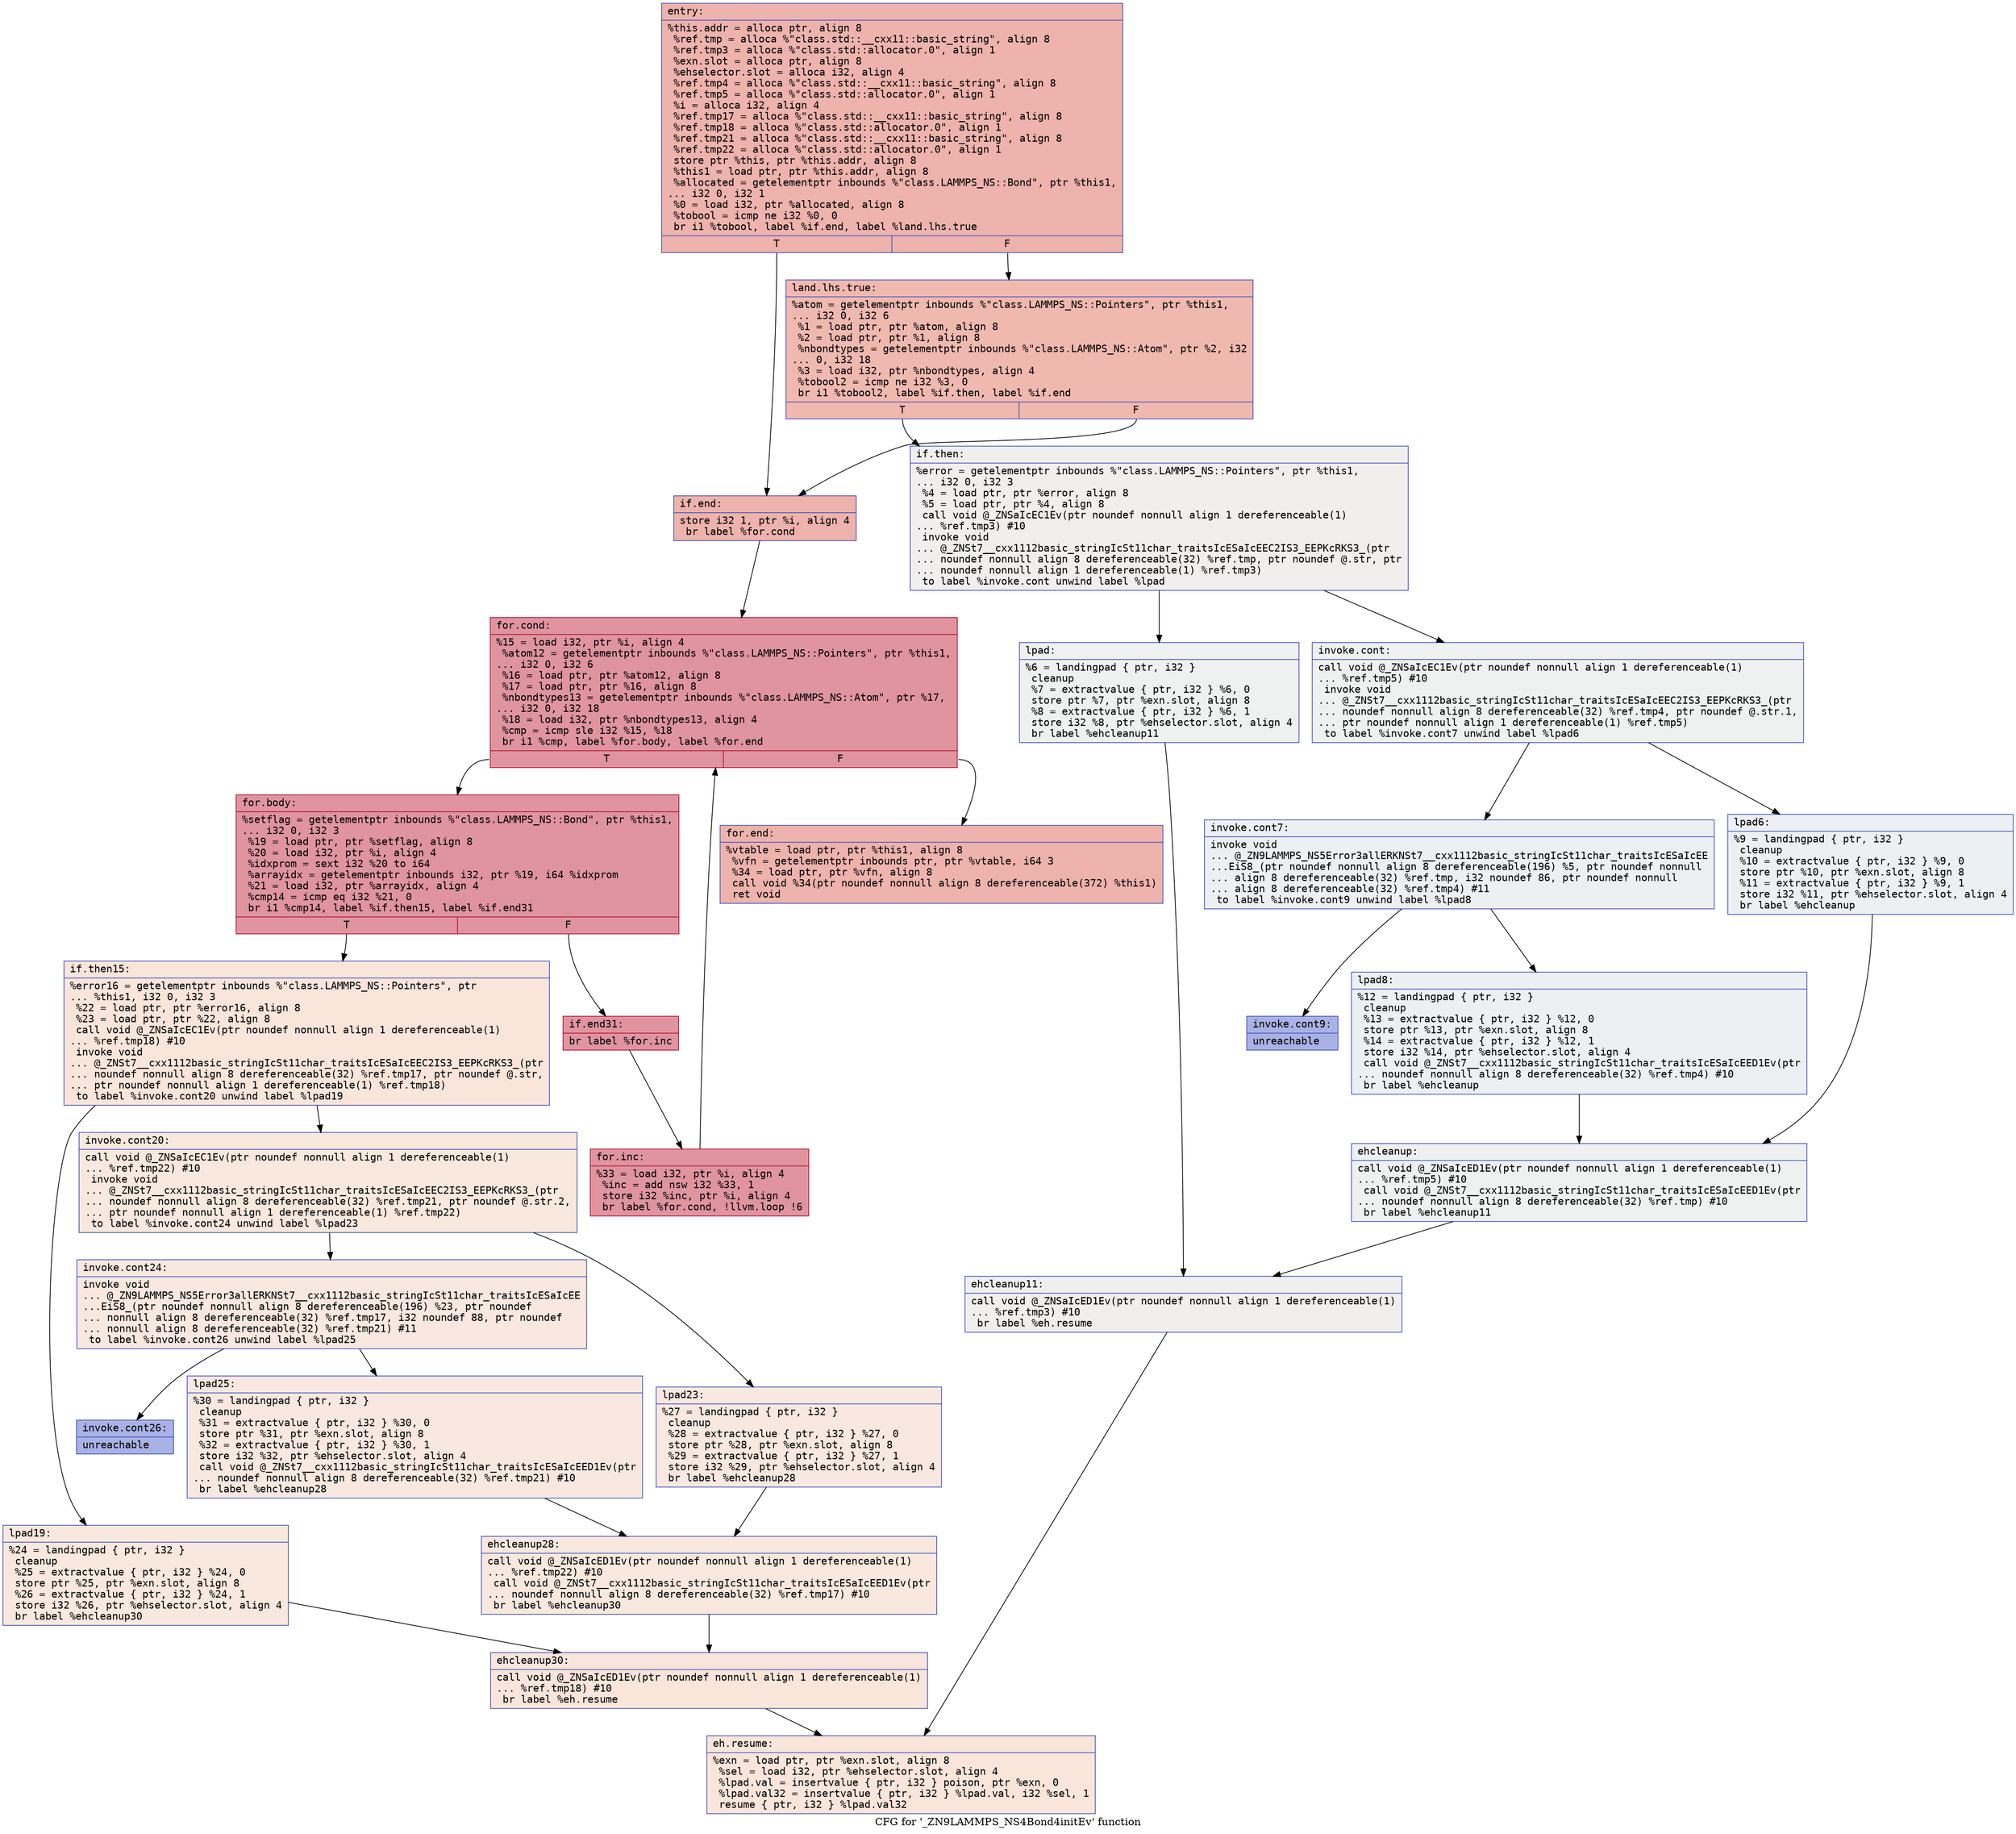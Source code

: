 digraph "CFG for '_ZN9LAMMPS_NS4Bond4initEv' function" {
	label="CFG for '_ZN9LAMMPS_NS4Bond4initEv' function";

	Node0x55ba63263b60 [shape=record,color="#3d50c3ff", style=filled, fillcolor="#d6524470" fontname="Courier",label="{entry:\l|  %this.addr = alloca ptr, align 8\l  %ref.tmp = alloca %\"class.std::__cxx11::basic_string\", align 8\l  %ref.tmp3 = alloca %\"class.std::allocator.0\", align 1\l  %exn.slot = alloca ptr, align 8\l  %ehselector.slot = alloca i32, align 4\l  %ref.tmp4 = alloca %\"class.std::__cxx11::basic_string\", align 8\l  %ref.tmp5 = alloca %\"class.std::allocator.0\", align 1\l  %i = alloca i32, align 4\l  %ref.tmp17 = alloca %\"class.std::__cxx11::basic_string\", align 8\l  %ref.tmp18 = alloca %\"class.std::allocator.0\", align 1\l  %ref.tmp21 = alloca %\"class.std::__cxx11::basic_string\", align 8\l  %ref.tmp22 = alloca %\"class.std::allocator.0\", align 1\l  store ptr %this, ptr %this.addr, align 8\l  %this1 = load ptr, ptr %this.addr, align 8\l  %allocated = getelementptr inbounds %\"class.LAMMPS_NS::Bond\", ptr %this1,\l... i32 0, i32 1\l  %0 = load i32, ptr %allocated, align 8\l  %tobool = icmp ne i32 %0, 0\l  br i1 %tobool, label %if.end, label %land.lhs.true\l|{<s0>T|<s1>F}}"];
	Node0x55ba63263b60:s0 -> Node0x55ba6325a270[tooltip="entry -> if.end\nProbability 62.50%" ];
	Node0x55ba63263b60:s1 -> Node0x55ba6325a2e0[tooltip="entry -> land.lhs.true\nProbability 37.50%" ];
	Node0x55ba6325a2e0 [shape=record,color="#3d50c3ff", style=filled, fillcolor="#de614d70" fontname="Courier",label="{land.lhs.true:\l|  %atom = getelementptr inbounds %\"class.LAMMPS_NS::Pointers\", ptr %this1,\l... i32 0, i32 6\l  %1 = load ptr, ptr %atom, align 8\l  %2 = load ptr, ptr %1, align 8\l  %nbondtypes = getelementptr inbounds %\"class.LAMMPS_NS::Atom\", ptr %2, i32\l... 0, i32 18\l  %3 = load i32, ptr %nbondtypes, align 4\l  %tobool2 = icmp ne i32 %3, 0\l  br i1 %tobool2, label %if.then, label %if.end\l|{<s0>T|<s1>F}}"];
	Node0x55ba6325a2e0:s0 -> Node0x55ba6325a810[tooltip="land.lhs.true -> if.then\nProbability 0.00%" ];
	Node0x55ba6325a2e0:s1 -> Node0x55ba6325a270[tooltip="land.lhs.true -> if.end\nProbability 100.00%" ];
	Node0x55ba6325a810 [shape=record,color="#3d50c3ff", style=filled, fillcolor="#e0dbd870" fontname="Courier",label="{if.then:\l|  %error = getelementptr inbounds %\"class.LAMMPS_NS::Pointers\", ptr %this1,\l... i32 0, i32 3\l  %4 = load ptr, ptr %error, align 8\l  %5 = load ptr, ptr %4, align 8\l  call void @_ZNSaIcEC1Ev(ptr noundef nonnull align 1 dereferenceable(1)\l... %ref.tmp3) #10\l  invoke void\l... @_ZNSt7__cxx1112basic_stringIcSt11char_traitsIcESaIcEEC2IS3_EEPKcRKS3_(ptr\l... noundef nonnull align 8 dereferenceable(32) %ref.tmp, ptr noundef @.str, ptr\l... noundef nonnull align 1 dereferenceable(1) %ref.tmp3)\l          to label %invoke.cont unwind label %lpad\l}"];
	Node0x55ba6325a810 -> Node0x55ba6325ad70[tooltip="if.then -> invoke.cont\nProbability 50.00%" ];
	Node0x55ba6325a810 -> Node0x55ba63264200[tooltip="if.then -> lpad\nProbability 50.00%" ];
	Node0x55ba6325ad70 [shape=record,color="#3d50c3ff", style=filled, fillcolor="#dbdcde70" fontname="Courier",label="{invoke.cont:\l|  call void @_ZNSaIcEC1Ev(ptr noundef nonnull align 1 dereferenceable(1)\l... %ref.tmp5) #10\l  invoke void\l... @_ZNSt7__cxx1112basic_stringIcSt11char_traitsIcESaIcEEC2IS3_EEPKcRKS3_(ptr\l... noundef nonnull align 8 dereferenceable(32) %ref.tmp4, ptr noundef @.str.1,\l... ptr noundef nonnull align 1 dereferenceable(1) %ref.tmp5)\l          to label %invoke.cont7 unwind label %lpad6\l}"];
	Node0x55ba6325ad70 -> Node0x55ba63266780[tooltip="invoke.cont -> invoke.cont7\nProbability 50.00%" ];
	Node0x55ba6325ad70 -> Node0x55ba63266800[tooltip="invoke.cont -> lpad6\nProbability 50.00%" ];
	Node0x55ba63266780 [shape=record,color="#3d50c3ff", style=filled, fillcolor="#d6dce470" fontname="Courier",label="{invoke.cont7:\l|  invoke void\l... @_ZN9LAMMPS_NS5Error3allERKNSt7__cxx1112basic_stringIcSt11char_traitsIcESaIcEE\l...EiS8_(ptr noundef nonnull align 8 dereferenceable(196) %5, ptr noundef nonnull\l... align 8 dereferenceable(32) %ref.tmp, i32 noundef 86, ptr noundef nonnull\l... align 8 dereferenceable(32) %ref.tmp4) #11\l          to label %invoke.cont9 unwind label %lpad8\l}"];
	Node0x55ba63266780 -> Node0x55ba63266730[tooltip="invoke.cont7 -> invoke.cont9\nProbability 0.00%" ];
	Node0x55ba63266780 -> Node0x55ba63266a60[tooltip="invoke.cont7 -> lpad8\nProbability 100.00%" ];
	Node0x55ba63266730 [shape=record,color="#3d50c3ff", style=filled, fillcolor="#3d50c370" fontname="Courier",label="{invoke.cont9:\l|  unreachable\l}"];
	Node0x55ba63264200 [shape=record,color="#3d50c3ff", style=filled, fillcolor="#dbdcde70" fontname="Courier",label="{lpad:\l|  %6 = landingpad \{ ptr, i32 \}\l          cleanup\l  %7 = extractvalue \{ ptr, i32 \} %6, 0\l  store ptr %7, ptr %exn.slot, align 8\l  %8 = extractvalue \{ ptr, i32 \} %6, 1\l  store i32 %8, ptr %ehselector.slot, align 4\l  br label %ehcleanup11\l}"];
	Node0x55ba63264200 -> Node0x55ba63267100[tooltip="lpad -> ehcleanup11\nProbability 100.00%" ];
	Node0x55ba63266800 [shape=record,color="#3d50c3ff", style=filled, fillcolor="#d6dce470" fontname="Courier",label="{lpad6:\l|  %9 = landingpad \{ ptr, i32 \}\l          cleanup\l  %10 = extractvalue \{ ptr, i32 \} %9, 0\l  store ptr %10, ptr %exn.slot, align 8\l  %11 = extractvalue \{ ptr, i32 \} %9, 1\l  store i32 %11, ptr %ehselector.slot, align 4\l  br label %ehcleanup\l}"];
	Node0x55ba63266800 -> Node0x55ba63267450[tooltip="lpad6 -> ehcleanup\nProbability 100.00%" ];
	Node0x55ba63266a60 [shape=record,color="#3d50c3ff", style=filled, fillcolor="#d6dce470" fontname="Courier",label="{lpad8:\l|  %12 = landingpad \{ ptr, i32 \}\l          cleanup\l  %13 = extractvalue \{ ptr, i32 \} %12, 0\l  store ptr %13, ptr %exn.slot, align 8\l  %14 = extractvalue \{ ptr, i32 \} %12, 1\l  store i32 %14, ptr %ehselector.slot, align 4\l  call void @_ZNSt7__cxx1112basic_stringIcSt11char_traitsIcESaIcEED1Ev(ptr\l... noundef nonnull align 8 dereferenceable(32) %ref.tmp4) #10\l  br label %ehcleanup\l}"];
	Node0x55ba63266a60 -> Node0x55ba63267450[tooltip="lpad8 -> ehcleanup\nProbability 100.00%" ];
	Node0x55ba63267450 [shape=record,color="#3d50c3ff", style=filled, fillcolor="#dbdcde70" fontname="Courier",label="{ehcleanup:\l|  call void @_ZNSaIcED1Ev(ptr noundef nonnull align 1 dereferenceable(1)\l... %ref.tmp5) #10\l  call void @_ZNSt7__cxx1112basic_stringIcSt11char_traitsIcESaIcEED1Ev(ptr\l... noundef nonnull align 8 dereferenceable(32) %ref.tmp) #10\l  br label %ehcleanup11\l}"];
	Node0x55ba63267450 -> Node0x55ba63267100[tooltip="ehcleanup -> ehcleanup11\nProbability 100.00%" ];
	Node0x55ba63267100 [shape=record,color="#3d50c3ff", style=filled, fillcolor="#e0dbd870" fontname="Courier",label="{ehcleanup11:\l|  call void @_ZNSaIcED1Ev(ptr noundef nonnull align 1 dereferenceable(1)\l... %ref.tmp3) #10\l  br label %eh.resume\l}"];
	Node0x55ba63267100 -> Node0x55ba63267eb0[tooltip="ehcleanup11 -> eh.resume\nProbability 100.00%" ];
	Node0x55ba6325a270 [shape=record,color="#3d50c3ff", style=filled, fillcolor="#d6524470" fontname="Courier",label="{if.end:\l|  store i32 1, ptr %i, align 4\l  br label %for.cond\l}"];
	Node0x55ba6325a270 -> Node0x55ba63268010[tooltip="if.end -> for.cond\nProbability 100.00%" ];
	Node0x55ba63268010 [shape=record,color="#b70d28ff", style=filled, fillcolor="#b70d2870" fontname="Courier",label="{for.cond:\l|  %15 = load i32, ptr %i, align 4\l  %atom12 = getelementptr inbounds %\"class.LAMMPS_NS::Pointers\", ptr %this1,\l... i32 0, i32 6\l  %16 = load ptr, ptr %atom12, align 8\l  %17 = load ptr, ptr %16, align 8\l  %nbondtypes13 = getelementptr inbounds %\"class.LAMMPS_NS::Atom\", ptr %17,\l... i32 0, i32 18\l  %18 = load i32, ptr %nbondtypes13, align 4\l  %cmp = icmp sle i32 %15, %18\l  br i1 %cmp, label %for.body, label %for.end\l|{<s0>T|<s1>F}}"];
	Node0x55ba63268010:s0 -> Node0x55ba63268560[tooltip="for.cond -> for.body\nProbability 96.88%" ];
	Node0x55ba63268010:s1 -> Node0x55ba632685e0[tooltip="for.cond -> for.end\nProbability 3.12%" ];
	Node0x55ba63268560 [shape=record,color="#b70d28ff", style=filled, fillcolor="#b70d2870" fontname="Courier",label="{for.body:\l|  %setflag = getelementptr inbounds %\"class.LAMMPS_NS::Bond\", ptr %this1,\l... i32 0, i32 3\l  %19 = load ptr, ptr %setflag, align 8\l  %20 = load i32, ptr %i, align 4\l  %idxprom = sext i32 %20 to i64\l  %arrayidx = getelementptr inbounds i32, ptr %19, i64 %idxprom\l  %21 = load i32, ptr %arrayidx, align 4\l  %cmp14 = icmp eq i32 %21, 0\l  br i1 %cmp14, label %if.then15, label %if.end31\l|{<s0>T|<s1>F}}"];
	Node0x55ba63268560:s0 -> Node0x55ba63268bd0[tooltip="for.body -> if.then15\nProbability 0.00%" ];
	Node0x55ba63268560:s1 -> Node0x55ba63268c50[tooltip="for.body -> if.end31\nProbability 100.00%" ];
	Node0x55ba63268bd0 [shape=record,color="#3d50c3ff", style=filled, fillcolor="#f4c5ad70" fontname="Courier",label="{if.then15:\l|  %error16 = getelementptr inbounds %\"class.LAMMPS_NS::Pointers\", ptr\l... %this1, i32 0, i32 3\l  %22 = load ptr, ptr %error16, align 8\l  %23 = load ptr, ptr %22, align 8\l  call void @_ZNSaIcEC1Ev(ptr noundef nonnull align 1 dereferenceable(1)\l... %ref.tmp18) #10\l  invoke void\l... @_ZNSt7__cxx1112basic_stringIcSt11char_traitsIcESaIcEEC2IS3_EEPKcRKS3_(ptr\l... noundef nonnull align 8 dereferenceable(32) %ref.tmp17, ptr noundef @.str,\l... ptr noundef nonnull align 1 dereferenceable(1) %ref.tmp18)\l          to label %invoke.cont20 unwind label %lpad19\l}"];
	Node0x55ba63268bd0 -> Node0x55ba63269140[tooltip="if.then15 -> invoke.cont20\nProbability 50.00%" ];
	Node0x55ba63268bd0 -> Node0x55ba632691c0[tooltip="if.then15 -> lpad19\nProbability 50.00%" ];
	Node0x55ba63269140 [shape=record,color="#3d50c3ff", style=filled, fillcolor="#f2cab570" fontname="Courier",label="{invoke.cont20:\l|  call void @_ZNSaIcEC1Ev(ptr noundef nonnull align 1 dereferenceable(1)\l... %ref.tmp22) #10\l  invoke void\l... @_ZNSt7__cxx1112basic_stringIcSt11char_traitsIcESaIcEEC2IS3_EEPKcRKS3_(ptr\l... noundef nonnull align 8 dereferenceable(32) %ref.tmp21, ptr noundef @.str.2,\l... ptr noundef nonnull align 1 dereferenceable(1) %ref.tmp22)\l          to label %invoke.cont24 unwind label %lpad23\l}"];
	Node0x55ba63269140 -> Node0x55ba63269420[tooltip="invoke.cont20 -> invoke.cont24\nProbability 50.00%" ];
	Node0x55ba63269140 -> Node0x55ba63269a90[tooltip="invoke.cont20 -> lpad23\nProbability 50.00%" ];
	Node0x55ba63269420 [shape=record,color="#3d50c3ff", style=filled, fillcolor="#f1ccb870" fontname="Courier",label="{invoke.cont24:\l|  invoke void\l... @_ZN9LAMMPS_NS5Error3allERKNSt7__cxx1112basic_stringIcSt11char_traitsIcESaIcEE\l...EiS8_(ptr noundef nonnull align 8 dereferenceable(196) %23, ptr noundef\l... nonnull align 8 dereferenceable(32) %ref.tmp17, i32 noundef 88, ptr noundef\l... nonnull align 8 dereferenceable(32) %ref.tmp21) #11\l          to label %invoke.cont26 unwind label %lpad25\l}"];
	Node0x55ba63269420 -> Node0x55ba632693d0[tooltip="invoke.cont24 -> invoke.cont26\nProbability 0.00%" ];
	Node0x55ba63269420 -> Node0x55ba63269c90[tooltip="invoke.cont24 -> lpad25\nProbability 100.00%" ];
	Node0x55ba632693d0 [shape=record,color="#3d50c3ff", style=filled, fillcolor="#3d50c370" fontname="Courier",label="{invoke.cont26:\l|  unreachable\l}"];
	Node0x55ba632691c0 [shape=record,color="#3d50c3ff", style=filled, fillcolor="#f2cab570" fontname="Courier",label="{lpad19:\l|  %24 = landingpad \{ ptr, i32 \}\l          cleanup\l  %25 = extractvalue \{ ptr, i32 \} %24, 0\l  store ptr %25, ptr %exn.slot, align 8\l  %26 = extractvalue \{ ptr, i32 \} %24, 1\l  store i32 %26, ptr %ehselector.slot, align 4\l  br label %ehcleanup30\l}"];
	Node0x55ba632691c0 -> Node0x55ba6326a250[tooltip="lpad19 -> ehcleanup30\nProbability 100.00%" ];
	Node0x55ba63269a90 [shape=record,color="#3d50c3ff", style=filled, fillcolor="#f1ccb870" fontname="Courier",label="{lpad23:\l|  %27 = landingpad \{ ptr, i32 \}\l          cleanup\l  %28 = extractvalue \{ ptr, i32 \} %27, 0\l  store ptr %28, ptr %exn.slot, align 8\l  %29 = extractvalue \{ ptr, i32 \} %27, 1\l  store i32 %29, ptr %ehselector.slot, align 4\l  br label %ehcleanup28\l}"];
	Node0x55ba63269a90 -> Node0x55ba6326a5a0[tooltip="lpad23 -> ehcleanup28\nProbability 100.00%" ];
	Node0x55ba63269c90 [shape=record,color="#3d50c3ff", style=filled, fillcolor="#f1ccb870" fontname="Courier",label="{lpad25:\l|  %30 = landingpad \{ ptr, i32 \}\l          cleanup\l  %31 = extractvalue \{ ptr, i32 \} %30, 0\l  store ptr %31, ptr %exn.slot, align 8\l  %32 = extractvalue \{ ptr, i32 \} %30, 1\l  store i32 %32, ptr %ehselector.slot, align 4\l  call void @_ZNSt7__cxx1112basic_stringIcSt11char_traitsIcESaIcEED1Ev(ptr\l... noundef nonnull align 8 dereferenceable(32) %ref.tmp21) #10\l  br label %ehcleanup28\l}"];
	Node0x55ba63269c90 -> Node0x55ba6326a5a0[tooltip="lpad25 -> ehcleanup28\nProbability 100.00%" ];
	Node0x55ba6326a5a0 [shape=record,color="#3d50c3ff", style=filled, fillcolor="#f2cab570" fontname="Courier",label="{ehcleanup28:\l|  call void @_ZNSaIcED1Ev(ptr noundef nonnull align 1 dereferenceable(1)\l... %ref.tmp22) #10\l  call void @_ZNSt7__cxx1112basic_stringIcSt11char_traitsIcESaIcEED1Ev(ptr\l... noundef nonnull align 8 dereferenceable(32) %ref.tmp17) #10\l  br label %ehcleanup30\l}"];
	Node0x55ba6326a5a0 -> Node0x55ba6326a250[tooltip="ehcleanup28 -> ehcleanup30\nProbability 100.00%" ];
	Node0x55ba6326a250 [shape=record,color="#3d50c3ff", style=filled, fillcolor="#f4c5ad70" fontname="Courier",label="{ehcleanup30:\l|  call void @_ZNSaIcED1Ev(ptr noundef nonnull align 1 dereferenceable(1)\l... %ref.tmp18) #10\l  br label %eh.resume\l}"];
	Node0x55ba6326a250 -> Node0x55ba63267eb0[tooltip="ehcleanup30 -> eh.resume\nProbability 100.00%" ];
	Node0x55ba63268c50 [shape=record,color="#b70d28ff", style=filled, fillcolor="#b70d2870" fontname="Courier",label="{if.end31:\l|  br label %for.inc\l}"];
	Node0x55ba63268c50 -> Node0x55ba6326aec0[tooltip="if.end31 -> for.inc\nProbability 100.00%" ];
	Node0x55ba6326aec0 [shape=record,color="#b70d28ff", style=filled, fillcolor="#b70d2870" fontname="Courier",label="{for.inc:\l|  %33 = load i32, ptr %i, align 4\l  %inc = add nsw i32 %33, 1\l  store i32 %inc, ptr %i, align 4\l  br label %for.cond, !llvm.loop !6\l}"];
	Node0x55ba6326aec0 -> Node0x55ba63268010[tooltip="for.inc -> for.cond\nProbability 100.00%" ];
	Node0x55ba632685e0 [shape=record,color="#3d50c3ff", style=filled, fillcolor="#d6524470" fontname="Courier",label="{for.end:\l|  %vtable = load ptr, ptr %this1, align 8\l  %vfn = getelementptr inbounds ptr, ptr %vtable, i64 3\l  %34 = load ptr, ptr %vfn, align 8\l  call void %34(ptr noundef nonnull align 8 dereferenceable(372) %this1)\l  ret void\l}"];
	Node0x55ba63267eb0 [shape=record,color="#3d50c3ff", style=filled, fillcolor="#f4c5ad70" fontname="Courier",label="{eh.resume:\l|  %exn = load ptr, ptr %exn.slot, align 8\l  %sel = load i32, ptr %ehselector.slot, align 4\l  %lpad.val = insertvalue \{ ptr, i32 \} poison, ptr %exn, 0\l  %lpad.val32 = insertvalue \{ ptr, i32 \} %lpad.val, i32 %sel, 1\l  resume \{ ptr, i32 \} %lpad.val32\l}"];
}
